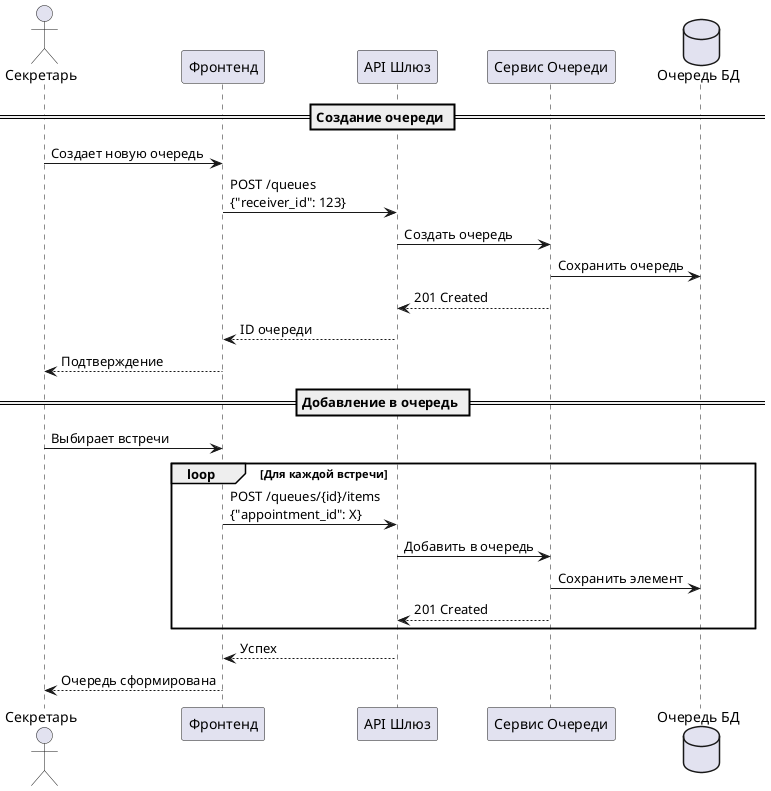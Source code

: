 @startuml ManageQueue 
actor Секретарь
participant "Фронтенд" as FE
participant "API Шлюз" as API
participant "Сервис Очереди" as Queue
database "Очередь БД" as QDB

== Создание очереди ==
Секретарь -> FE: Создает новую очередь
FE -> API: POST /queues\n{"receiver_id": 123}
API -> Queue: Создать очередь
Queue -> QDB: Сохранить очередь
Queue --> API: 201 Created
API --> FE: ID очереди
FE --> Секретарь: Подтверждение

== Добавление в очередь ==
Секретарь -> FE: Выбирает встречи
loop Для каждой встречи
  FE -> API: POST /queues/{id}/items\n{"appointment_id": X}
  API -> Queue: Добавить в очередь
  Queue -> QDB: Сохранить элемент
  Queue --> API: 201 Created
end
API --> FE: Успех
FE --> Секретарь: Очередь сформирована
@enduml